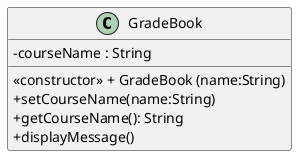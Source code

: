 @startuml
skinparam classAttributeIconSize 0
class GradeBook {
  <<constructor>> + GradeBook (name:String)
  - courseName : String
  + setCourseName(name:String)
  + getCourseName(): String
  + displayMessage()
}
@enduml